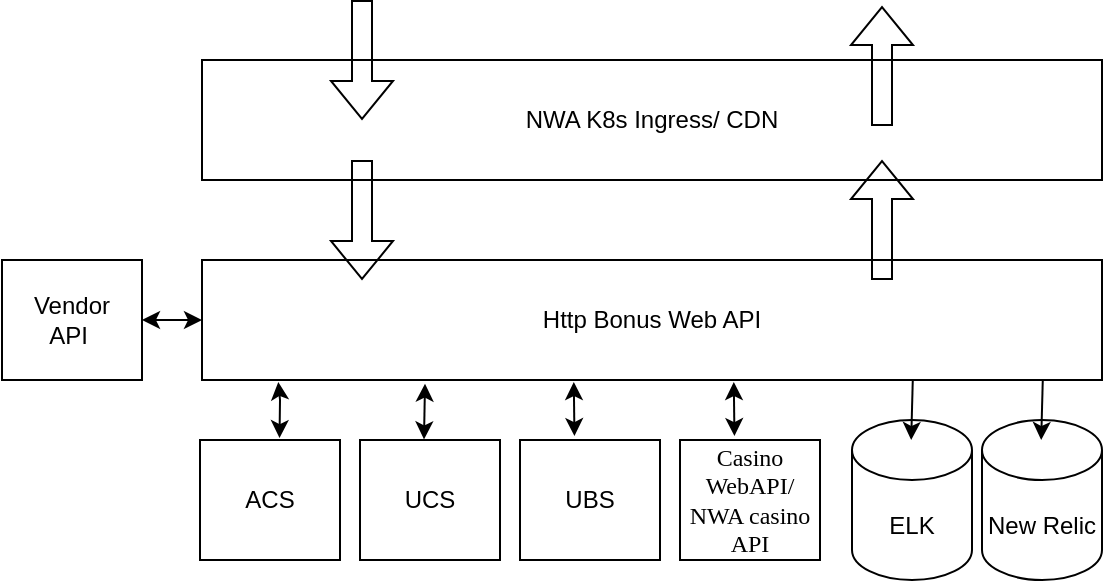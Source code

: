 <mxfile version="21.3.7" type="github">
  <diagram id="C5RBs43oDa-KdzZeNtuy" name="Page-1">
    <mxGraphModel dx="989" dy="483" grid="1" gridSize="10" guides="1" tooltips="1" connect="1" arrows="1" fold="1" page="1" pageScale="1" pageWidth="827" pageHeight="1169" math="0" shadow="0">
      <root>
        <mxCell id="WIyWlLk6GJQsqaUBKTNV-0" />
        <mxCell id="WIyWlLk6GJQsqaUBKTNV-1" parent="WIyWlLk6GJQsqaUBKTNV-0" />
        <mxCell id="xkzqJSquqaWhXPrr6gYa-0" value="NWA K8s Ingress/ CDN" style="rounded=0;whiteSpace=wrap;html=1;" parent="WIyWlLk6GJQsqaUBKTNV-1" vertex="1">
          <mxGeometry x="240" y="220" width="450" height="60" as="geometry" />
        </mxCell>
        <mxCell id="xkzqJSquqaWhXPrr6gYa-2" value="Http Bonus Web API" style="rounded=0;whiteSpace=wrap;html=1;" parent="WIyWlLk6GJQsqaUBKTNV-1" vertex="1">
          <mxGeometry x="240" y="320" width="450" height="60" as="geometry" />
        </mxCell>
        <mxCell id="xkzqJSquqaWhXPrr6gYa-3" value="ACS" style="rounded=0;whiteSpace=wrap;html=1;" parent="WIyWlLk6GJQsqaUBKTNV-1" vertex="1">
          <mxGeometry x="239" y="410" width="70" height="60" as="geometry" />
        </mxCell>
        <mxCell id="xkzqJSquqaWhXPrr6gYa-4" value="UCS" style="rounded=0;whiteSpace=wrap;html=1;" parent="WIyWlLk6GJQsqaUBKTNV-1" vertex="1">
          <mxGeometry x="319" y="410" width="70" height="60" as="geometry" />
        </mxCell>
        <mxCell id="xkzqJSquqaWhXPrr6gYa-7" value="ELK" style="shape=cylinder3;whiteSpace=wrap;html=1;boundedLbl=1;backgroundOutline=1;size=15;" parent="WIyWlLk6GJQsqaUBKTNV-1" vertex="1">
          <mxGeometry x="565" y="400" width="60" height="80" as="geometry" />
        </mxCell>
        <mxCell id="xkzqJSquqaWhXPrr6gYa-8" value="New Relic" style="shape=cylinder3;whiteSpace=wrap;html=1;boundedLbl=1;backgroundOutline=1;size=15;" parent="WIyWlLk6GJQsqaUBKTNV-1" vertex="1">
          <mxGeometry x="630" y="400" width="60" height="80" as="geometry" />
        </mxCell>
        <mxCell id="xkzqJSquqaWhXPrr6gYa-10" value="" style="shape=flexArrow;endArrow=classic;html=1;rounded=0;" parent="WIyWlLk6GJQsqaUBKTNV-1" edge="1">
          <mxGeometry width="50" height="50" relative="1" as="geometry">
            <mxPoint x="320" y="190" as="sourcePoint" />
            <mxPoint x="320" y="250" as="targetPoint" />
          </mxGeometry>
        </mxCell>
        <mxCell id="xkzqJSquqaWhXPrr6gYa-12" value="" style="shape=flexArrow;endArrow=classic;html=1;rounded=0;" parent="WIyWlLk6GJQsqaUBKTNV-1" edge="1">
          <mxGeometry width="50" height="50" relative="1" as="geometry">
            <mxPoint x="580" y="330" as="sourcePoint" />
            <mxPoint x="580" y="270" as="targetPoint" />
          </mxGeometry>
        </mxCell>
        <mxCell id="xkzqJSquqaWhXPrr6gYa-13" value="" style="shape=flexArrow;endArrow=classic;html=1;rounded=0;" parent="WIyWlLk6GJQsqaUBKTNV-1" edge="1">
          <mxGeometry width="50" height="50" relative="1" as="geometry">
            <mxPoint x="320" y="270" as="sourcePoint" />
            <mxPoint x="320" y="330" as="targetPoint" />
          </mxGeometry>
        </mxCell>
        <mxCell id="xkzqJSquqaWhXPrr6gYa-14" value="" style="endArrow=classic;startArrow=classic;html=1;rounded=0;entryX=0.087;entryY=1.017;entryDx=0;entryDy=0;entryPerimeter=0;exitX=0.568;exitY=-0.016;exitDx=0;exitDy=0;exitPerimeter=0;" parent="WIyWlLk6GJQsqaUBKTNV-1" source="xkzqJSquqaWhXPrr6gYa-3" edge="1">
          <mxGeometry width="50" height="50" relative="1" as="geometry">
            <mxPoint x="549" y="390" as="sourcePoint" />
            <mxPoint x="278.15" y="381.02" as="targetPoint" />
            <Array as="points">
              <mxPoint x="279" y="390" />
            </Array>
          </mxGeometry>
        </mxCell>
        <mxCell id="xkzqJSquqaWhXPrr6gYa-16" value="" style="endArrow=classic;startArrow=classic;html=1;rounded=0;entryX=0.25;entryY=1.031;entryDx=0;entryDy=0;entryPerimeter=0;exitX=0.457;exitY=-0.005;exitDx=0;exitDy=0;exitPerimeter=0;" parent="WIyWlLk6GJQsqaUBKTNV-1" source="xkzqJSquqaWhXPrr6gYa-4" edge="1">
          <mxGeometry width="50" height="50" relative="1" as="geometry">
            <mxPoint x="389" y="410" as="sourcePoint" />
            <mxPoint x="351.5" y="381.86" as="targetPoint" />
          </mxGeometry>
        </mxCell>
        <mxCell id="xkzqJSquqaWhXPrr6gYa-21" value="" style="endArrow=classic;html=1;rounded=0;exitX=0.786;exitY=1.027;exitDx=0;exitDy=0;exitPerimeter=0;" parent="WIyWlLk6GJQsqaUBKTNV-1" edge="1">
          <mxGeometry width="50" height="50" relative="1" as="geometry">
            <mxPoint x="660.39" y="380" as="sourcePoint" />
            <mxPoint x="659.602" y="410" as="targetPoint" />
          </mxGeometry>
        </mxCell>
        <mxCell id="xkzqJSquqaWhXPrr6gYa-22" value="" style="endArrow=classic;html=1;rounded=0;exitX=0.786;exitY=1.027;exitDx=0;exitDy=0;exitPerimeter=0;" parent="WIyWlLk6GJQsqaUBKTNV-1" edge="1">
          <mxGeometry width="50" height="50" relative="1" as="geometry">
            <mxPoint x="595.39" y="380" as="sourcePoint" />
            <mxPoint x="594.602" y="410" as="targetPoint" />
          </mxGeometry>
        </mxCell>
        <mxCell id="xkzqJSquqaWhXPrr6gYa-23" value="" style="shape=flexArrow;endArrow=classic;html=1;rounded=0;" parent="WIyWlLk6GJQsqaUBKTNV-1" edge="1">
          <mxGeometry width="50" height="50" relative="1" as="geometry">
            <mxPoint x="580" y="253" as="sourcePoint" />
            <mxPoint x="580" y="193" as="targetPoint" />
          </mxGeometry>
        </mxCell>
        <mxCell id="WQwPp3sSMRMGF20hZy6C-0" value="UBS" style="rounded=0;whiteSpace=wrap;html=1;" parent="WIyWlLk6GJQsqaUBKTNV-1" vertex="1">
          <mxGeometry x="399" y="410" width="70" height="60" as="geometry" />
        </mxCell>
        <mxCell id="WQwPp3sSMRMGF20hZy6C-2" value="" style="endArrow=classic;startArrow=classic;html=1;rounded=0;entryX=0.389;entryY=-0.033;entryDx=0;entryDy=0;exitX=0.482;exitY=1.017;exitDx=0;exitDy=0;entryPerimeter=0;exitPerimeter=0;" parent="WIyWlLk6GJQsqaUBKTNV-1" target="WQwPp3sSMRMGF20hZy6C-0" edge="1">
          <mxGeometry width="50" height="50" relative="1" as="geometry">
            <mxPoint x="425.9" y="381.02" as="sourcePoint" />
            <mxPoint x="269" y="320" as="targetPoint" />
          </mxGeometry>
        </mxCell>
        <mxCell id="SwUKXSp7buGVi63-H9OY-0" value="&lt;p class=&quot;MsoNormal&quot;&gt;&lt;font face=&quot;Calibri&quot;&gt;Casino WebAPI/&lt;br&gt;NWA casino API&lt;/font&gt;&lt;/p&gt;" style="rounded=0;whiteSpace=wrap;html=1;" vertex="1" parent="WIyWlLk6GJQsqaUBKTNV-1">
          <mxGeometry x="479" y="410" width="70" height="60" as="geometry" />
        </mxCell>
        <mxCell id="SwUKXSp7buGVi63-H9OY-1" value="" style="endArrow=classic;startArrow=classic;html=1;rounded=0;entryX=0.389;entryY=-0.033;entryDx=0;entryDy=0;exitX=0.482;exitY=1.017;exitDx=0;exitDy=0;entryPerimeter=0;exitPerimeter=0;" edge="1" parent="WIyWlLk6GJQsqaUBKTNV-1" target="SwUKXSp7buGVi63-H9OY-0">
          <mxGeometry width="50" height="50" relative="1" as="geometry">
            <mxPoint x="505.9" y="381.02" as="sourcePoint" />
            <mxPoint x="349" y="320" as="targetPoint" />
          </mxGeometry>
        </mxCell>
        <mxCell id="SwUKXSp7buGVi63-H9OY-2" value="Vendor&lt;br&gt;API&amp;nbsp;" style="rounded=0;whiteSpace=wrap;html=1;" vertex="1" parent="WIyWlLk6GJQsqaUBKTNV-1">
          <mxGeometry x="140" y="320" width="70" height="60" as="geometry" />
        </mxCell>
        <mxCell id="SwUKXSp7buGVi63-H9OY-3" value="" style="endArrow=classic;startArrow=classic;html=1;rounded=0;entryX=1;entryY=0.5;entryDx=0;entryDy=0;exitX=0;exitY=0.5;exitDx=0;exitDy=0;" edge="1" parent="WIyWlLk6GJQsqaUBKTNV-1" source="xkzqJSquqaWhXPrr6gYa-2" target="SwUKXSp7buGVi63-H9OY-2">
          <mxGeometry width="50" height="50" relative="1" as="geometry">
            <mxPoint x="290" y="410" as="sourcePoint" />
            <mxPoint x="340" y="360" as="targetPoint" />
          </mxGeometry>
        </mxCell>
      </root>
    </mxGraphModel>
  </diagram>
</mxfile>
